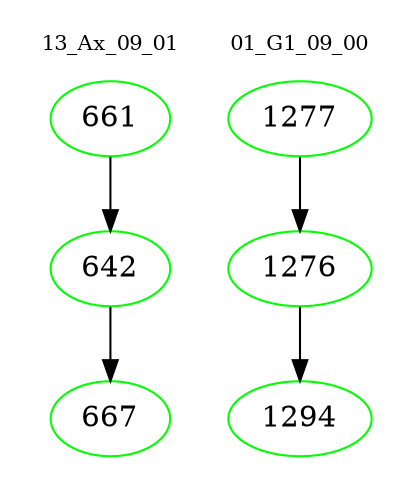 digraph{
subgraph cluster_0 {
color = white
label = "13_Ax_09_01";
fontsize=10;
T0_661 [label="661", color="green"]
T0_661 -> T0_642 [color="black"]
T0_642 [label="642", color="green"]
T0_642 -> T0_667 [color="black"]
T0_667 [label="667", color="green"]
}
subgraph cluster_1 {
color = white
label = "01_G1_09_00";
fontsize=10;
T1_1277 [label="1277", color="green"]
T1_1277 -> T1_1276 [color="black"]
T1_1276 [label="1276", color="green"]
T1_1276 -> T1_1294 [color="black"]
T1_1294 [label="1294", color="green"]
}
}
